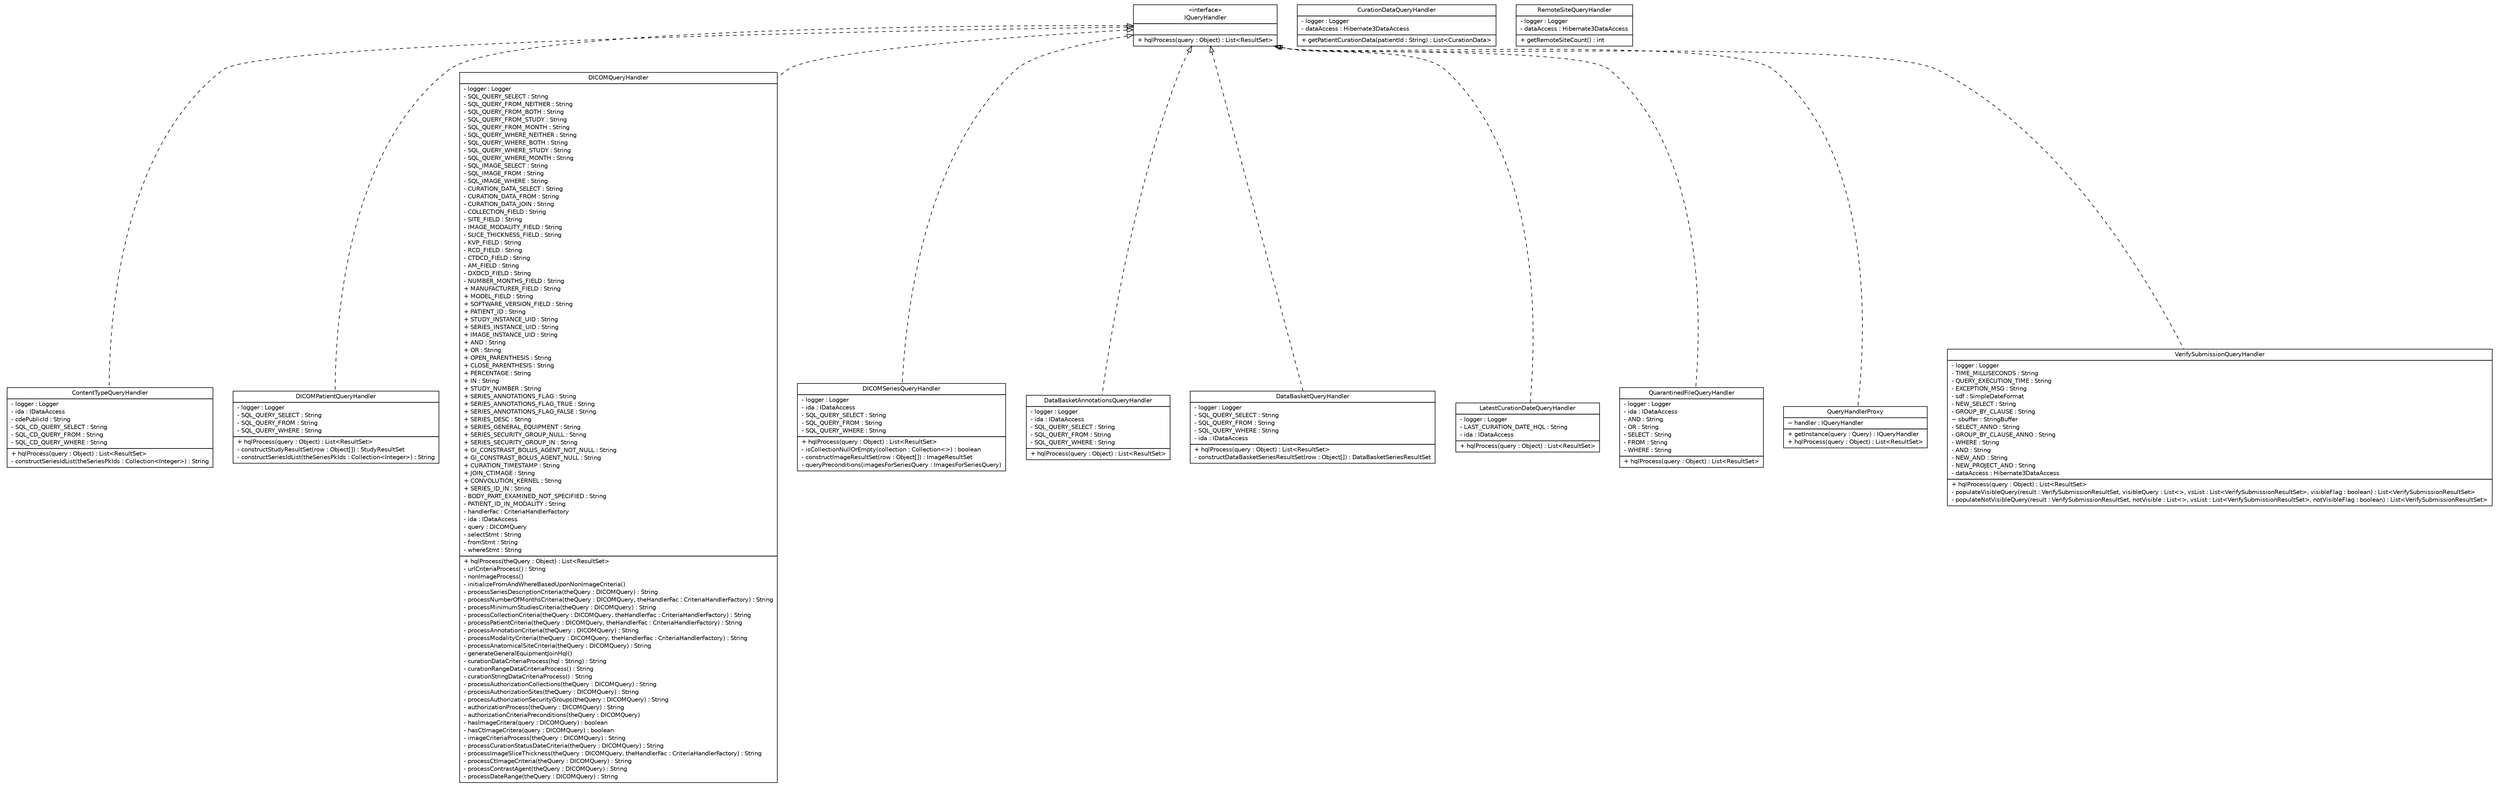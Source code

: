 #!/usr/local/bin/dot
#
# Class diagram 
# Generated by UmlGraph version 4.8 (http://www.spinellis.gr/sw/umlgraph)
#

digraph G {
	edge [fontname="Helvetica",fontsize=10,labelfontname="Helvetica",labelfontsize=10];
	node [fontname="Helvetica",fontsize=10,shape=plaintext];
	// gov.nih.nci.ncia.queryhandler.ContentTypeQueryHandler
	c4952 [label=<<table border="0" cellborder="1" cellspacing="0" cellpadding="2" port="p" href="./ContentTypeQueryHandler.html">
		<tr><td><table border="0" cellspacing="0" cellpadding="1">
			<tr><td> ContentTypeQueryHandler </td></tr>
		</table></td></tr>
		<tr><td><table border="0" cellspacing="0" cellpadding="1">
			<tr><td align="left"> - logger : Logger </td></tr>
			<tr><td align="left"> - ida : IDataAccess </td></tr>
			<tr><td align="left"> - cdePublicId : String </td></tr>
			<tr><td align="left"> - SQL_CD_QUERY_SELECT : String </td></tr>
			<tr><td align="left"> - SQL_CD_QUERY_FROM : String </td></tr>
			<tr><td align="left"> - SQL_CD_QUERY_WHERE : String </td></tr>
		</table></td></tr>
		<tr><td><table border="0" cellspacing="0" cellpadding="1">
			<tr><td align="left"> + hqlProcess(query : Object) : List&lt;ResultSet&gt; </td></tr>
			<tr><td align="left"> - constructSeriesIdList(theSeriesPkIds : Collection&lt;Integer&gt;) : String </td></tr>
		</table></td></tr>
		</table>>, fontname="Helvetica", fontcolor="black", fontsize=10.0];
	// gov.nih.nci.ncia.queryhandler.CurationDataQueryHandler
	c4953 [label=<<table border="0" cellborder="1" cellspacing="0" cellpadding="2" port="p" href="./CurationDataQueryHandler.html">
		<tr><td><table border="0" cellspacing="0" cellpadding="1">
			<tr><td> CurationDataQueryHandler </td></tr>
		</table></td></tr>
		<tr><td><table border="0" cellspacing="0" cellpadding="1">
			<tr><td align="left"> - logger : Logger </td></tr>
			<tr><td align="left"> - dataAccess : Hibernate3DataAccess </td></tr>
		</table></td></tr>
		<tr><td><table border="0" cellspacing="0" cellpadding="1">
			<tr><td align="left"> + getPatientCurationData(patientId : String) : List&lt;CurationData&gt; </td></tr>
		</table></td></tr>
		</table>>, fontname="Helvetica", fontcolor="black", fontsize=10.0];
	// gov.nih.nci.ncia.queryhandler.DICOMPatientQueryHandler
	c4954 [label=<<table border="0" cellborder="1" cellspacing="0" cellpadding="2" port="p" href="./DICOMPatientQueryHandler.html">
		<tr><td><table border="0" cellspacing="0" cellpadding="1">
			<tr><td> DICOMPatientQueryHandler </td></tr>
		</table></td></tr>
		<tr><td><table border="0" cellspacing="0" cellpadding="1">
			<tr><td align="left"> - logger : Logger </td></tr>
			<tr><td align="left"> - SQL_QUERY_SELECT : String </td></tr>
			<tr><td align="left"> - SQL_QUERY_FROM : String </td></tr>
			<tr><td align="left"> - SQL_QUERY_WHERE : String </td></tr>
		</table></td></tr>
		<tr><td><table border="0" cellspacing="0" cellpadding="1">
			<tr><td align="left"> + hqlProcess(query : Object) : List&lt;ResultSet&gt; </td></tr>
			<tr><td align="left"> - constructStudyResultSet(row : Object[]) : StudyResultSet </td></tr>
			<tr><td align="left"> - constructSeriesIdList(theSeriesPkIds : Collection&lt;Integer&gt;) : String </td></tr>
		</table></td></tr>
		</table>>, fontname="Helvetica", fontcolor="black", fontsize=10.0];
	// gov.nih.nci.ncia.queryhandler.DICOMQueryHandler
	c4955 [label=<<table border="0" cellborder="1" cellspacing="0" cellpadding="2" port="p" href="./DICOMQueryHandler.html">
		<tr><td><table border="0" cellspacing="0" cellpadding="1">
			<tr><td> DICOMQueryHandler </td></tr>
		</table></td></tr>
		<tr><td><table border="0" cellspacing="0" cellpadding="1">
			<tr><td align="left"> - logger : Logger </td></tr>
			<tr><td align="left"> - SQL_QUERY_SELECT : String </td></tr>
			<tr><td align="left"> - SQL_QUERY_FROM_NEITHER : String </td></tr>
			<tr><td align="left"> - SQL_QUERY_FROM_BOTH : String </td></tr>
			<tr><td align="left"> - SQL_QUERY_FROM_STUDY : String </td></tr>
			<tr><td align="left"> - SQL_QUERY_FROM_MONTH : String </td></tr>
			<tr><td align="left"> - SQL_QUERY_WHERE_NEITHER : String </td></tr>
			<tr><td align="left"> - SQL_QUERY_WHERE_BOTH : String </td></tr>
			<tr><td align="left"> - SQL_QUERY_WHERE_STUDY : String </td></tr>
			<tr><td align="left"> - SQL_QUERY_WHERE_MONTH : String </td></tr>
			<tr><td align="left"> - SQL_IMAGE_SELECT : String </td></tr>
			<tr><td align="left"> - SQL_IMAGE_FROM : String </td></tr>
			<tr><td align="left"> - SQL_IMAGE_WHERE : String </td></tr>
			<tr><td align="left"> - CURATION_DATA_SELECT : String </td></tr>
			<tr><td align="left"> - CURATION_DATA_FROM : String </td></tr>
			<tr><td align="left"> - CURATION_DATA_JOIN : String </td></tr>
			<tr><td align="left"> - COLLECTION_FIELD : String </td></tr>
			<tr><td align="left"> - SITE_FIELD : String </td></tr>
			<tr><td align="left"> - IMAGE_MODALITY_FIELD : String </td></tr>
			<tr><td align="left"> - SLICE_THICKNESS_FIELD : String </td></tr>
			<tr><td align="left"> - KVP_FIELD : String </td></tr>
			<tr><td align="left"> - RCD_FIELD : String </td></tr>
			<tr><td align="left"> - CTDCD_FIELD : String </td></tr>
			<tr><td align="left"> - AM_FIELD : String </td></tr>
			<tr><td align="left"> - DXDCD_FIELD : String </td></tr>
			<tr><td align="left"> - NUMBER_MONTHS_FIELD : String </td></tr>
			<tr><td align="left"> + MANUFACTURER_FIELD : String </td></tr>
			<tr><td align="left"> + MODEL_FIELD : String </td></tr>
			<tr><td align="left"> + SOFTWARE_VERSION_FIELD : String </td></tr>
			<tr><td align="left"> + PATIENT_ID : String </td></tr>
			<tr><td align="left"> + STUDY_INSTANCE_UID : String </td></tr>
			<tr><td align="left"> + SERIES_INSTANCE_UID : String </td></tr>
			<tr><td align="left"> + IMAGE_INSTANCE_UID : String </td></tr>
			<tr><td align="left"> + AND : String </td></tr>
			<tr><td align="left"> + OR : String </td></tr>
			<tr><td align="left"> + OPEN_PARENTHESIS : String </td></tr>
			<tr><td align="left"> + CLOSE_PARENTHESIS : String </td></tr>
			<tr><td align="left"> + PERCENTAGE : String </td></tr>
			<tr><td align="left"> + IN : String </td></tr>
			<tr><td align="left"> + STUDY_NUMBER : String </td></tr>
			<tr><td align="left"> + SERIES_ANNOTATIONS_FLAG : String </td></tr>
			<tr><td align="left"> + SERIES_ANNOTATIONS_FLAG_TRUE : String </td></tr>
			<tr><td align="left"> + SERIES_ANNOTATIONS_FLAG_FALSE : String </td></tr>
			<tr><td align="left"> + SERIES_DESC : String </td></tr>
			<tr><td align="left"> + SERIES_GENERAL_EQUIPMENT : String </td></tr>
			<tr><td align="left"> + SERIES_SECURITY_GROUP_NULL : String </td></tr>
			<tr><td align="left"> + SERIES_SECURITY_GROUP_IN : String </td></tr>
			<tr><td align="left"> + GI_CONSTRAST_BOLUS_AGENT_NOT_NULL : String </td></tr>
			<tr><td align="left"> + GI_CONSTRAST_BOLUS_AGENT_NULL : String </td></tr>
			<tr><td align="left"> + CURATION_TIMESTAMP : String </td></tr>
			<tr><td align="left"> + JOIN_CTIMAGE : String </td></tr>
			<tr><td align="left"> + CONVOLUTION_KERNEL : String </td></tr>
			<tr><td align="left"> + SERIES_ID_IN : String </td></tr>
			<tr><td align="left"> - BODY_PART_EXAMINED_NOT_SPECIFIED : String </td></tr>
			<tr><td align="left"> - PATIENT_ID_IN_MODALITY : String </td></tr>
			<tr><td align="left"> - handlerFac : CriteriaHandlerFactory </td></tr>
			<tr><td align="left"> - ida : IDataAccess </td></tr>
			<tr><td align="left"> - query : DICOMQuery </td></tr>
			<tr><td align="left"> - selectStmt : String </td></tr>
			<tr><td align="left"> - fromStmt : String </td></tr>
			<tr><td align="left"> - whereStmt : String </td></tr>
		</table></td></tr>
		<tr><td><table border="0" cellspacing="0" cellpadding="1">
			<tr><td align="left"> + hqlProcess(theQuery : Object) : List&lt;ResultSet&gt; </td></tr>
			<tr><td align="left"> - urlCriteriaProcess() : String </td></tr>
			<tr><td align="left"> - nonImageProcess() </td></tr>
			<tr><td align="left"> - initializeFromAndWhereBasedUponNonImageCriteria() </td></tr>
			<tr><td align="left"> - processSeriesDescriptionCriteria(theQuery : DICOMQuery) : String </td></tr>
			<tr><td align="left"> - processNumberOfMonthsCriteria(theQuery : DICOMQuery, theHandlerFac : CriteriaHandlerFactory) : String </td></tr>
			<tr><td align="left"> - processMinimumStudiesCriteria(theQuery : DICOMQuery) : String </td></tr>
			<tr><td align="left"> - processCollectionCriteria(theQuery : DICOMQuery, theHandlerFac : CriteriaHandlerFactory) : String </td></tr>
			<tr><td align="left"> - processPatientCriteria(theQuery : DICOMQuery, theHandlerFac : CriteriaHandlerFactory) : String </td></tr>
			<tr><td align="left"> - processAnnotationCriteria(theQuery : DICOMQuery) : String </td></tr>
			<tr><td align="left"> - processModalityCriteria(theQuery : DICOMQuery, theHandlerFac : CriteriaHandlerFactory) : String </td></tr>
			<tr><td align="left"> - processAnatomicalSiteCriteria(theQuery : DICOMQuery) : String </td></tr>
			<tr><td align="left"> - generateGeneralEquipmentJoinHql() </td></tr>
			<tr><td align="left"> - curationDataCriteriaProcess(hql : String) : String </td></tr>
			<tr><td align="left"> - curationRangeDataCriteriaProcess() : String </td></tr>
			<tr><td align="left"> - curationStringDataCriteriaProcess() : String </td></tr>
			<tr><td align="left"> - processAuthorizationCollections(theQuery : DICOMQuery) : String </td></tr>
			<tr><td align="left"> - processAuthorizationSites(theQuery : DICOMQuery) : String </td></tr>
			<tr><td align="left"> - processAuthorizationSecurityGroups(theQuery : DICOMQuery) : String </td></tr>
			<tr><td align="left"> - authorizationProcess(theQuery : DICOMQuery) : String </td></tr>
			<tr><td align="left"> - authorizationCriteriaPreconditions(theQuery : DICOMQuery) </td></tr>
			<tr><td align="left"> - hasImageCritera(query : DICOMQuery) : boolean </td></tr>
			<tr><td align="left"> - hasCtImageCritera(query : DICOMQuery) : boolean </td></tr>
			<tr><td align="left"> - imageCriteriaProcess(theQuery : DICOMQuery) : String </td></tr>
			<tr><td align="left"> - processCurationStatusDateCriteria(theQuery : DICOMQuery) : String </td></tr>
			<tr><td align="left"> - processImageSliceThickness(theQuery : DICOMQuery, theHandlerFac : CriteriaHandlerFactory) : String </td></tr>
			<tr><td align="left"> - processCtImageCriteria(theQuery : DICOMQuery) : String </td></tr>
			<tr><td align="left"> - processContrastAgent(theQuery : DICOMQuery) : String </td></tr>
			<tr><td align="left"> - processDateRange(theQuery : DICOMQuery) : String </td></tr>
		</table></td></tr>
		</table>>, fontname="Helvetica", fontcolor="black", fontsize=10.0];
	// gov.nih.nci.ncia.queryhandler.DICOMSeriesQueryHandler
	c4956 [label=<<table border="0" cellborder="1" cellspacing="0" cellpadding="2" port="p" href="./DICOMSeriesQueryHandler.html">
		<tr><td><table border="0" cellspacing="0" cellpadding="1">
			<tr><td> DICOMSeriesQueryHandler </td></tr>
		</table></td></tr>
		<tr><td><table border="0" cellspacing="0" cellpadding="1">
			<tr><td align="left"> - logger : Logger </td></tr>
			<tr><td align="left"> - ida : IDataAccess </td></tr>
			<tr><td align="left"> - SQL_QUERY_SELECT : String </td></tr>
			<tr><td align="left"> - SQL_QUERY_FROM : String </td></tr>
			<tr><td align="left"> - SQL_QUERY_WHERE : String </td></tr>
		</table></td></tr>
		<tr><td><table border="0" cellspacing="0" cellpadding="1">
			<tr><td align="left"> + hqlProcess(query : Object) : List&lt;ResultSet&gt; </td></tr>
			<tr><td align="left"> - isCollectionNullOrEmpty(collection : Collection&lt;&gt;) : boolean </td></tr>
			<tr><td align="left"> - constructImageResultSet(row : Object[]) : ImageResultSet </td></tr>
			<tr><td align="left"> - queryPreconditions(imagesForSeriesQuery : ImagesForSeriesQuery) </td></tr>
		</table></td></tr>
		</table>>, fontname="Helvetica", fontcolor="black", fontsize=10.0];
	// gov.nih.nci.ncia.queryhandler.DataBasketAnnotationsQueryHandler
	c4957 [label=<<table border="0" cellborder="1" cellspacing="0" cellpadding="2" port="p" href="./DataBasketAnnotationsQueryHandler.html">
		<tr><td><table border="0" cellspacing="0" cellpadding="1">
			<tr><td> DataBasketAnnotationsQueryHandler </td></tr>
		</table></td></tr>
		<tr><td><table border="0" cellspacing="0" cellpadding="1">
			<tr><td align="left"> - logger : Logger </td></tr>
			<tr><td align="left"> - ida : IDataAccess </td></tr>
			<tr><td align="left"> - SQL_QUERY_SELECT : String </td></tr>
			<tr><td align="left"> - SQL_QUERY_FROM : String </td></tr>
			<tr><td align="left"> - SQL_QUERY_WHERE : String </td></tr>
		</table></td></tr>
		<tr><td><table border="0" cellspacing="0" cellpadding="1">
			<tr><td align="left"> + hqlProcess(query : Object) : List&lt;ResultSet&gt; </td></tr>
		</table></td></tr>
		</table>>, fontname="Helvetica", fontcolor="black", fontsize=10.0];
	// gov.nih.nci.ncia.queryhandler.DataBasketQueryHandler
	c4958 [label=<<table border="0" cellborder="1" cellspacing="0" cellpadding="2" port="p" href="./DataBasketQueryHandler.html">
		<tr><td><table border="0" cellspacing="0" cellpadding="1">
			<tr><td> DataBasketQueryHandler </td></tr>
		</table></td></tr>
		<tr><td><table border="0" cellspacing="0" cellpadding="1">
			<tr><td align="left"> - logger : Logger </td></tr>
			<tr><td align="left"> - SQL_QUERY_SELECT : String </td></tr>
			<tr><td align="left"> - SQL_QUERY_FROM : String </td></tr>
			<tr><td align="left"> - SQL_QUERY_WHERE : String </td></tr>
			<tr><td align="left"> - ida : IDataAccess </td></tr>
		</table></td></tr>
		<tr><td><table border="0" cellspacing="0" cellpadding="1">
			<tr><td align="left"> + hqlProcess(query : Object) : List&lt;ResultSet&gt; </td></tr>
			<tr><td align="left"> - constructDataBasketSeriesResultSet(row : Object[]) : DataBasketSeriesResultSet </td></tr>
		</table></td></tr>
		</table>>, fontname="Helvetica", fontcolor="black", fontsize=10.0];
	// gov.nih.nci.ncia.queryhandler.IQueryHandler
	c4959 [label=<<table border="0" cellborder="1" cellspacing="0" cellpadding="2" port="p" href="./IQueryHandler.html">
		<tr><td><table border="0" cellspacing="0" cellpadding="1">
			<tr><td> &laquo;interface&raquo; </td></tr>
			<tr><td> IQueryHandler </td></tr>
		</table></td></tr>
		<tr><td><table border="0" cellspacing="0" cellpadding="1">
			<tr><td align="left">  </td></tr>
		</table></td></tr>
		<tr><td><table border="0" cellspacing="0" cellpadding="1">
			<tr><td align="left"> + hqlProcess(query : Object) : List&lt;ResultSet&gt; </td></tr>
		</table></td></tr>
		</table>>, fontname="Helvetica", fontcolor="black", fontsize=10.0];
	// gov.nih.nci.ncia.queryhandler.LatestCurationDateQueryHandler
	c4960 [label=<<table border="0" cellborder="1" cellspacing="0" cellpadding="2" port="p" href="./LatestCurationDateQueryHandler.html">
		<tr><td><table border="0" cellspacing="0" cellpadding="1">
			<tr><td> LatestCurationDateQueryHandler </td></tr>
		</table></td></tr>
		<tr><td><table border="0" cellspacing="0" cellpadding="1">
			<tr><td align="left"> - logger : Logger </td></tr>
			<tr><td align="left"> - LAST_CURATION_DATE_HQL : String </td></tr>
			<tr><td align="left"> - ida : IDataAccess </td></tr>
		</table></td></tr>
		<tr><td><table border="0" cellspacing="0" cellpadding="1">
			<tr><td align="left"> + hqlProcess(query : Object) : List&lt;ResultSet&gt; </td></tr>
		</table></td></tr>
		</table>>, fontname="Helvetica", fontcolor="black", fontsize=10.0];
	// gov.nih.nci.ncia.queryhandler.QuarantinedFileQueryHandler
	c4961 [label=<<table border="0" cellborder="1" cellspacing="0" cellpadding="2" port="p" href="./QuarantinedFileQueryHandler.html">
		<tr><td><table border="0" cellspacing="0" cellpadding="1">
			<tr><td> QuarantinedFileQueryHandler </td></tr>
		</table></td></tr>
		<tr><td><table border="0" cellspacing="0" cellpadding="1">
			<tr><td align="left"> - logger : Logger </td></tr>
			<tr><td align="left"> - ida : IDataAccess </td></tr>
			<tr><td align="left"> - AND : String </td></tr>
			<tr><td align="left"> - OR : String </td></tr>
			<tr><td align="left"> - SELECT : String </td></tr>
			<tr><td align="left"> - FROM : String </td></tr>
			<tr><td align="left"> - WHERE : String </td></tr>
		</table></td></tr>
		<tr><td><table border="0" cellspacing="0" cellpadding="1">
			<tr><td align="left"> + hqlProcess(query : Object) : List&lt;ResultSet&gt; </td></tr>
		</table></td></tr>
		</table>>, fontname="Helvetica", fontcolor="black", fontsize=10.0];
	// gov.nih.nci.ncia.queryhandler.QueryHandlerProxy
	c4962 [label=<<table border="0" cellborder="1" cellspacing="0" cellpadding="2" port="p" href="./QueryHandlerProxy.html">
		<tr><td><table border="0" cellspacing="0" cellpadding="1">
			<tr><td> QueryHandlerProxy </td></tr>
		</table></td></tr>
		<tr><td><table border="0" cellspacing="0" cellpadding="1">
			<tr><td align="left"> ~ handler : IQueryHandler </td></tr>
		</table></td></tr>
		<tr><td><table border="0" cellspacing="0" cellpadding="1">
			<tr><td align="left"> + getInstance(query : Query) : IQueryHandler </td></tr>
			<tr><td align="left"> + hqlProcess(query : Object) : List&lt;ResultSet&gt; </td></tr>
		</table></td></tr>
		</table>>, fontname="Helvetica", fontcolor="black", fontsize=10.0];
	// gov.nih.nci.ncia.queryhandler.RemoteSiteQueryHandler
	c4963 [label=<<table border="0" cellborder="1" cellspacing="0" cellpadding="2" port="p" href="./RemoteSiteQueryHandler.html">
		<tr><td><table border="0" cellspacing="0" cellpadding="1">
			<tr><td> RemoteSiteQueryHandler </td></tr>
		</table></td></tr>
		<tr><td><table border="0" cellspacing="0" cellpadding="1">
			<tr><td align="left"> - logger : Logger </td></tr>
			<tr><td align="left"> - dataAccess : Hibernate3DataAccess </td></tr>
		</table></td></tr>
		<tr><td><table border="0" cellspacing="0" cellpadding="1">
			<tr><td align="left"> + getRemoteSiteCount() : int </td></tr>
		</table></td></tr>
		</table>>, fontname="Helvetica", fontcolor="black", fontsize=10.0];
	// gov.nih.nci.ncia.queryhandler.VerifySubmissionQueryHandler
	c4964 [label=<<table border="0" cellborder="1" cellspacing="0" cellpadding="2" port="p" href="./VerifySubmissionQueryHandler.html">
		<tr><td><table border="0" cellspacing="0" cellpadding="1">
			<tr><td> VerifySubmissionQueryHandler </td></tr>
		</table></td></tr>
		<tr><td><table border="0" cellspacing="0" cellpadding="1">
			<tr><td align="left"> - logger : Logger </td></tr>
			<tr><td align="left"> - TIME_MILLISECONDS : String </td></tr>
			<tr><td align="left"> - QUERY_EXECUTION_TIME : String </td></tr>
			<tr><td align="left"> - EXCEPTION_MSG : String </td></tr>
			<tr><td align="left"> - sdf : SimpleDateFormat </td></tr>
			<tr><td align="left"> - NEW_SELECT : String </td></tr>
			<tr><td align="left"> - GROUP_BY_CLAUSE : String </td></tr>
			<tr><td align="left"> ~ sbuffer : StringBuffer </td></tr>
			<tr><td align="left"> - SELECT_ANNO : String </td></tr>
			<tr><td align="left"> - GROUP_BY_CLAUSE_ANNO : String </td></tr>
			<tr><td align="left"> - WHERE : String </td></tr>
			<tr><td align="left"> - AND : String </td></tr>
			<tr><td align="left"> - NEW_AND : String </td></tr>
			<tr><td align="left"> - NEW_PROJECT_AND : String </td></tr>
			<tr><td align="left"> - dataAccess : Hibernate3DataAccess </td></tr>
		</table></td></tr>
		<tr><td><table border="0" cellspacing="0" cellpadding="1">
			<tr><td align="left"> + hqlProcess(query : Object) : List&lt;ResultSet&gt; </td></tr>
			<tr><td align="left"> - populateVisibleQuery(result : VerifySubmissionResultSet, visibleQuery : List&lt;&gt;, vsList : List&lt;VerifySubmissionResultSet&gt;, visibleFlag : boolean) : List&lt;VerifySubmissionResultSet&gt; </td></tr>
			<tr><td align="left"> - populateNotVisibleQuery(result : VerifySubmissionResultSet, notVisible : List&lt;&gt;, vsList : List&lt;VerifySubmissionResultSet&gt;, notVisibleFlag : boolean) : List&lt;VerifySubmissionResultSet&gt; </td></tr>
		</table></td></tr>
		</table>>, fontname="Helvetica", fontcolor="black", fontsize=10.0];
	//gov.nih.nci.ncia.queryhandler.ContentTypeQueryHandler implements gov.nih.nci.ncia.queryhandler.IQueryHandler
	c4959:p -> c4952:p [dir=back,arrowtail=empty,style=dashed];
	//gov.nih.nci.ncia.queryhandler.DICOMPatientQueryHandler implements gov.nih.nci.ncia.queryhandler.IQueryHandler
	c4959:p -> c4954:p [dir=back,arrowtail=empty,style=dashed];
	//gov.nih.nci.ncia.queryhandler.DICOMQueryHandler implements gov.nih.nci.ncia.queryhandler.IQueryHandler
	c4959:p -> c4955:p [dir=back,arrowtail=empty,style=dashed];
	//gov.nih.nci.ncia.queryhandler.DICOMSeriesQueryHandler implements gov.nih.nci.ncia.queryhandler.IQueryHandler
	c4959:p -> c4956:p [dir=back,arrowtail=empty,style=dashed];
	//gov.nih.nci.ncia.queryhandler.DataBasketAnnotationsQueryHandler implements gov.nih.nci.ncia.queryhandler.IQueryHandler
	c4959:p -> c4957:p [dir=back,arrowtail=empty,style=dashed];
	//gov.nih.nci.ncia.queryhandler.DataBasketQueryHandler implements gov.nih.nci.ncia.queryhandler.IQueryHandler
	c4959:p -> c4958:p [dir=back,arrowtail=empty,style=dashed];
	//gov.nih.nci.ncia.queryhandler.LatestCurationDateQueryHandler implements gov.nih.nci.ncia.queryhandler.IQueryHandler
	c4959:p -> c4960:p [dir=back,arrowtail=empty,style=dashed];
	//gov.nih.nci.ncia.queryhandler.QuarantinedFileQueryHandler implements gov.nih.nci.ncia.queryhandler.IQueryHandler
	c4959:p -> c4961:p [dir=back,arrowtail=empty,style=dashed];
	//gov.nih.nci.ncia.queryhandler.QueryHandlerProxy implements gov.nih.nci.ncia.queryhandler.IQueryHandler
	c4959:p -> c4962:p [dir=back,arrowtail=empty,style=dashed];
	//gov.nih.nci.ncia.queryhandler.VerifySubmissionQueryHandler implements gov.nih.nci.ncia.queryhandler.IQueryHandler
	c4959:p -> c4964:p [dir=back,arrowtail=empty,style=dashed];
}

